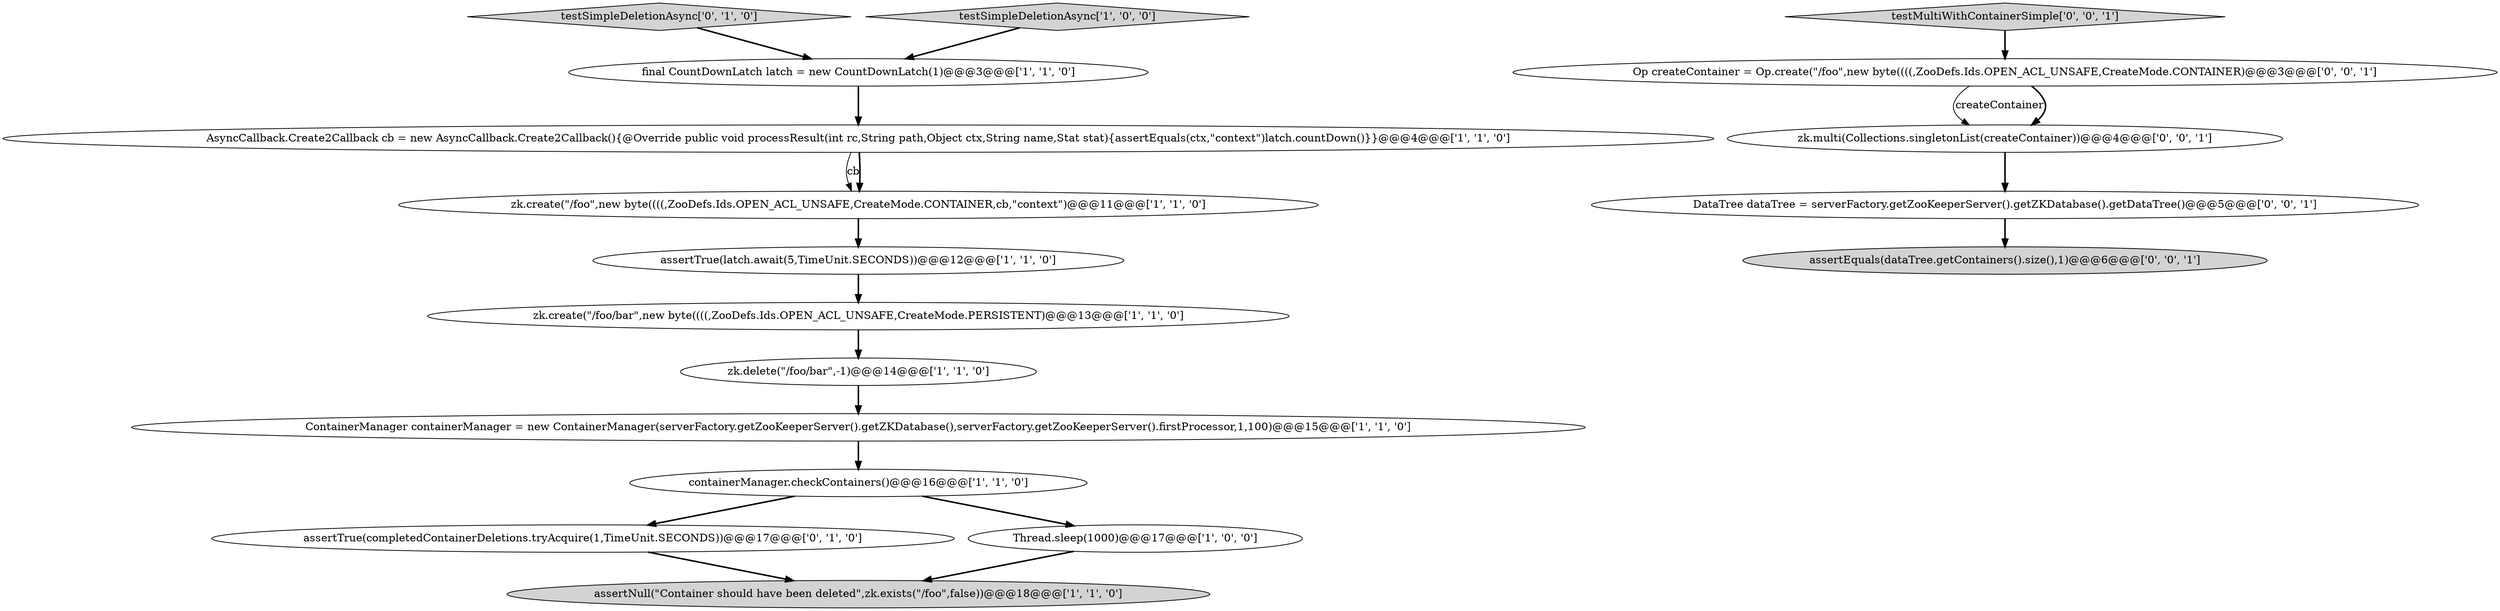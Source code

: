 digraph {
10 [style = filled, label = "containerManager.checkContainers()@@@16@@@['1', '1', '0']", fillcolor = white, shape = ellipse image = "AAA0AAABBB1BBB"];
12 [style = filled, label = "assertTrue(completedContainerDeletions.tryAcquire(1,TimeUnit.SECONDS))@@@17@@@['0', '1', '0']", fillcolor = white, shape = ellipse image = "AAA0AAABBB2BBB"];
15 [style = filled, label = "Op createContainer = Op.create(\"/foo\",new byte((((,ZooDefs.Ids.OPEN_ACL_UNSAFE,CreateMode.CONTAINER)@@@3@@@['0', '0', '1']", fillcolor = white, shape = ellipse image = "AAA0AAABBB3BBB"];
7 [style = filled, label = "zk.create(\"/foo\",new byte((((,ZooDefs.Ids.OPEN_ACL_UNSAFE,CreateMode.CONTAINER,cb,\"context\")@@@11@@@['1', '1', '0']", fillcolor = white, shape = ellipse image = "AAA0AAABBB1BBB"];
8 [style = filled, label = "ContainerManager containerManager = new ContainerManager(serverFactory.getZooKeeperServer().getZKDatabase(),serverFactory.getZooKeeperServer().firstProcessor,1,100)@@@15@@@['1', '1', '0']", fillcolor = white, shape = ellipse image = "AAA0AAABBB1BBB"];
1 [style = filled, label = "zk.delete(\"/foo/bar\",-1)@@@14@@@['1', '1', '0']", fillcolor = white, shape = ellipse image = "AAA0AAABBB1BBB"];
6 [style = filled, label = "Thread.sleep(1000)@@@17@@@['1', '0', '0']", fillcolor = white, shape = ellipse image = "AAA0AAABBB1BBB"];
14 [style = filled, label = "testMultiWithContainerSimple['0', '0', '1']", fillcolor = lightgray, shape = diamond image = "AAA0AAABBB3BBB"];
11 [style = filled, label = "testSimpleDeletionAsync['0', '1', '0']", fillcolor = lightgray, shape = diamond image = "AAA0AAABBB2BBB"];
16 [style = filled, label = "assertEquals(dataTree.getContainers().size(),1)@@@6@@@['0', '0', '1']", fillcolor = lightgray, shape = ellipse image = "AAA0AAABBB3BBB"];
17 [style = filled, label = "zk.multi(Collections.singletonList(createContainer))@@@4@@@['0', '0', '1']", fillcolor = white, shape = ellipse image = "AAA0AAABBB3BBB"];
3 [style = filled, label = "assertNull(\"Container should have been deleted\",zk.exists(\"/foo\",false))@@@18@@@['1', '1', '0']", fillcolor = lightgray, shape = ellipse image = "AAA0AAABBB1BBB"];
0 [style = filled, label = "zk.create(\"/foo/bar\",new byte((((,ZooDefs.Ids.OPEN_ACL_UNSAFE,CreateMode.PERSISTENT)@@@13@@@['1', '1', '0']", fillcolor = white, shape = ellipse image = "AAA0AAABBB1BBB"];
2 [style = filled, label = "AsyncCallback.Create2Callback cb = new AsyncCallback.Create2Callback(){@Override public void processResult(int rc,String path,Object ctx,String name,Stat stat){assertEquals(ctx,\"context\")latch.countDown()}}@@@4@@@['1', '1', '0']", fillcolor = white, shape = ellipse image = "AAA0AAABBB1BBB"];
5 [style = filled, label = "final CountDownLatch latch = new CountDownLatch(1)@@@3@@@['1', '1', '0']", fillcolor = white, shape = ellipse image = "AAA0AAABBB1BBB"];
13 [style = filled, label = "DataTree dataTree = serverFactory.getZooKeeperServer().getZKDatabase().getDataTree()@@@5@@@['0', '0', '1']", fillcolor = white, shape = ellipse image = "AAA0AAABBB3BBB"];
4 [style = filled, label = "testSimpleDeletionAsync['1', '0', '0']", fillcolor = lightgray, shape = diamond image = "AAA0AAABBB1BBB"];
9 [style = filled, label = "assertTrue(latch.await(5,TimeUnit.SECONDS))@@@12@@@['1', '1', '0']", fillcolor = white, shape = ellipse image = "AAA0AAABBB1BBB"];
5->2 [style = bold, label=""];
4->5 [style = bold, label=""];
1->8 [style = bold, label=""];
15->17 [style = solid, label="createContainer"];
9->0 [style = bold, label=""];
13->16 [style = bold, label=""];
12->3 [style = bold, label=""];
10->6 [style = bold, label=""];
17->13 [style = bold, label=""];
14->15 [style = bold, label=""];
2->7 [style = solid, label="cb"];
6->3 [style = bold, label=""];
8->10 [style = bold, label=""];
0->1 [style = bold, label=""];
2->7 [style = bold, label=""];
11->5 [style = bold, label=""];
7->9 [style = bold, label=""];
10->12 [style = bold, label=""];
15->17 [style = bold, label=""];
}
